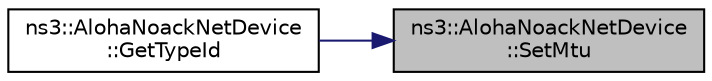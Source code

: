 digraph "ns3::AlohaNoackNetDevice::SetMtu"
{
 // LATEX_PDF_SIZE
  edge [fontname="Helvetica",fontsize="10",labelfontname="Helvetica",labelfontsize="10"];
  node [fontname="Helvetica",fontsize="10",shape=record];
  rankdir="RL";
  Node1 [label="ns3::AlohaNoackNetDevice\l::SetMtu",height=0.2,width=0.4,color="black", fillcolor="grey75", style="filled", fontcolor="black",tooltip=" "];
  Node1 -> Node2 [dir="back",color="midnightblue",fontsize="10",style="solid",fontname="Helvetica"];
  Node2 [label="ns3::AlohaNoackNetDevice\l::GetTypeId",height=0.2,width=0.4,color="black", fillcolor="white", style="filled",URL="$classns3_1_1_aloha_noack_net_device.html#a796a6c8182b1a6e3149407a7df561b05",tooltip="Get the type ID."];
}
